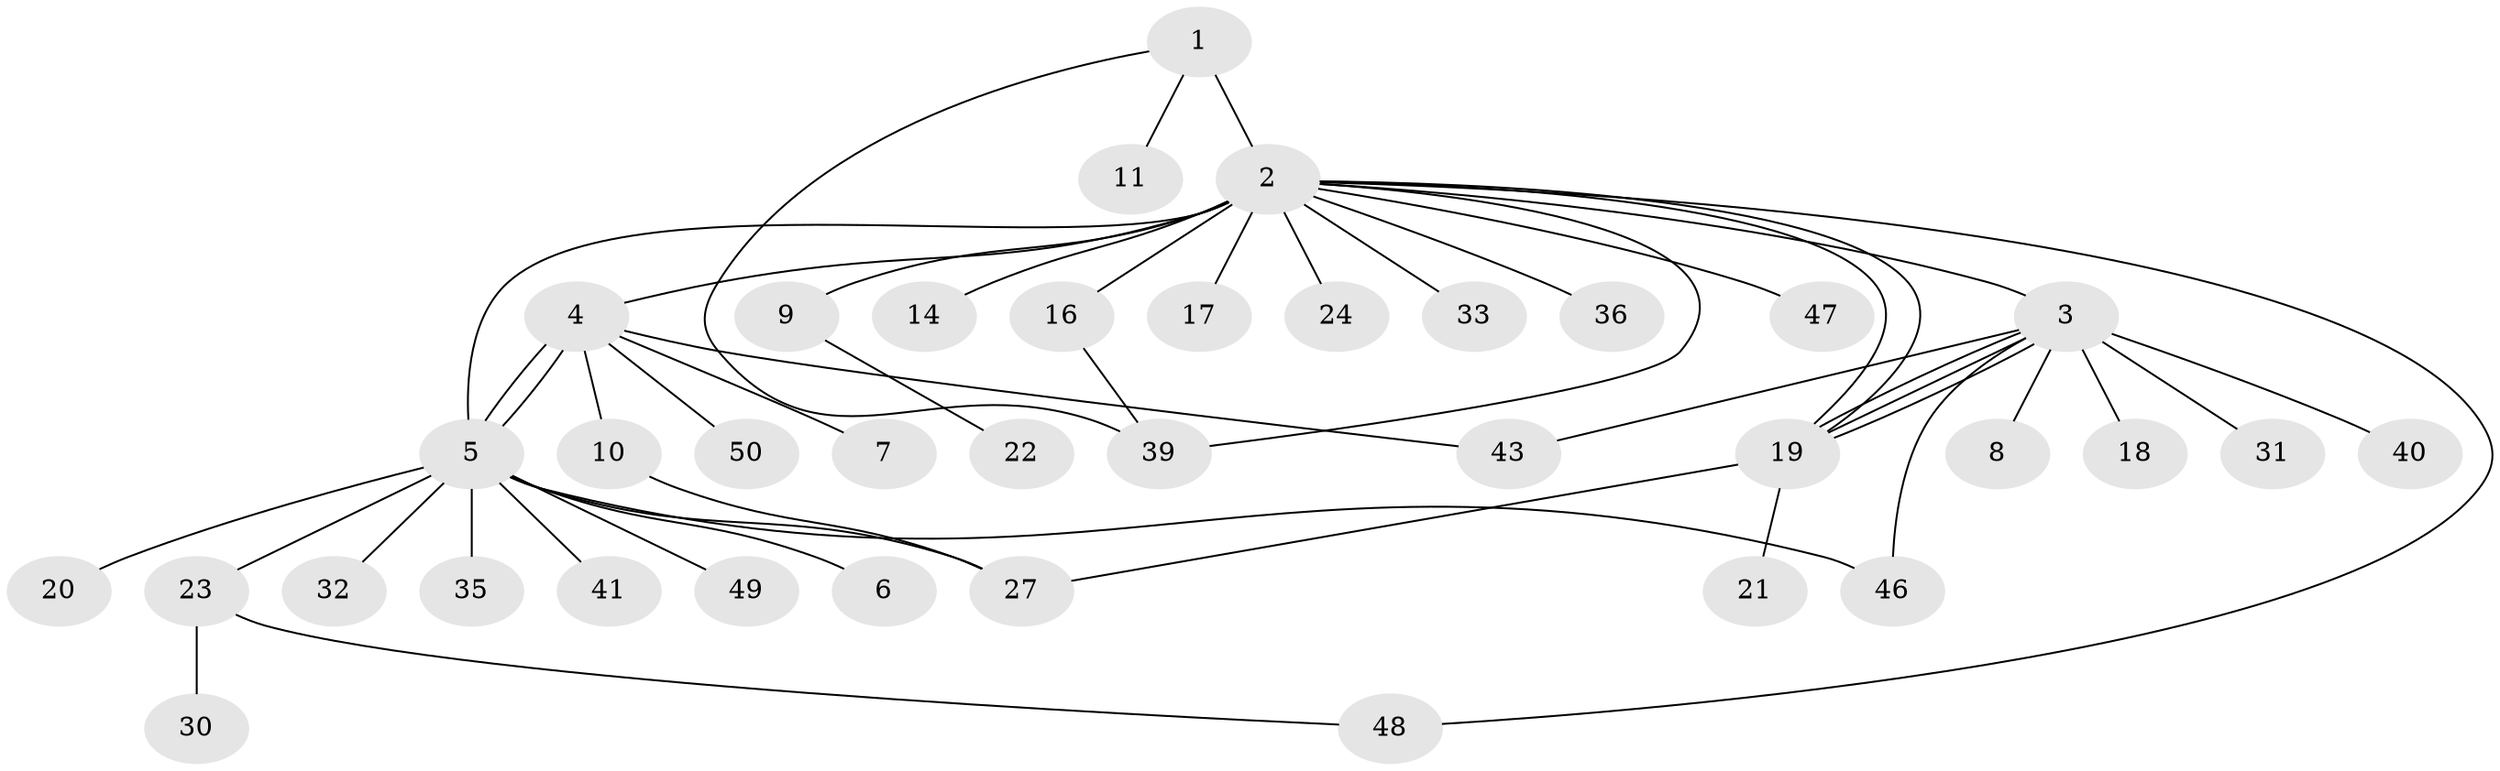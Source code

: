 // original degree distribution, {4: 0.04, 15: 0.02, 11: 0.02, 8: 0.04, 13: 0.02, 1: 0.56, 3: 0.1, 2: 0.18, 6: 0.02}
// Generated by graph-tools (version 1.1) at 2025/11/02/27/25 16:11:12]
// undirected, 37 vertices, 49 edges
graph export_dot {
graph [start="1"]
  node [color=gray90,style=filled];
  1 [super="+26"];
  2 [super="+13"];
  3 [super="+28"];
  4 [super="+15"];
  5 [super="+37"];
  6;
  7;
  8;
  9 [super="+12"];
  10 [super="+45"];
  11 [super="+34"];
  14;
  16 [super="+25"];
  17;
  18;
  19 [super="+29"];
  20;
  21;
  22;
  23 [super="+38"];
  24 [super="+44"];
  27;
  30;
  31;
  32;
  33;
  35;
  36;
  39 [super="+42"];
  40;
  41;
  43;
  46;
  47;
  48;
  49;
  50;
  1 -- 2 [weight=2];
  1 -- 11;
  1 -- 39;
  2 -- 3;
  2 -- 4;
  2 -- 5;
  2 -- 9 [weight=2];
  2 -- 14;
  2 -- 16 [weight=2];
  2 -- 19;
  2 -- 19;
  2 -- 24;
  2 -- 33;
  2 -- 47;
  2 -- 48;
  2 -- 17;
  2 -- 36;
  2 -- 39;
  3 -- 8;
  3 -- 18;
  3 -- 19;
  3 -- 19;
  3 -- 19;
  3 -- 31;
  3 -- 40;
  3 -- 43;
  3 -- 46;
  4 -- 5;
  4 -- 5;
  4 -- 7;
  4 -- 10;
  4 -- 43;
  4 -- 50;
  5 -- 6;
  5 -- 20;
  5 -- 23;
  5 -- 27;
  5 -- 32;
  5 -- 35;
  5 -- 41;
  5 -- 46;
  5 -- 49;
  9 -- 22;
  10 -- 27;
  16 -- 39;
  19 -- 21;
  19 -- 27;
  23 -- 30;
  23 -- 48;
}

